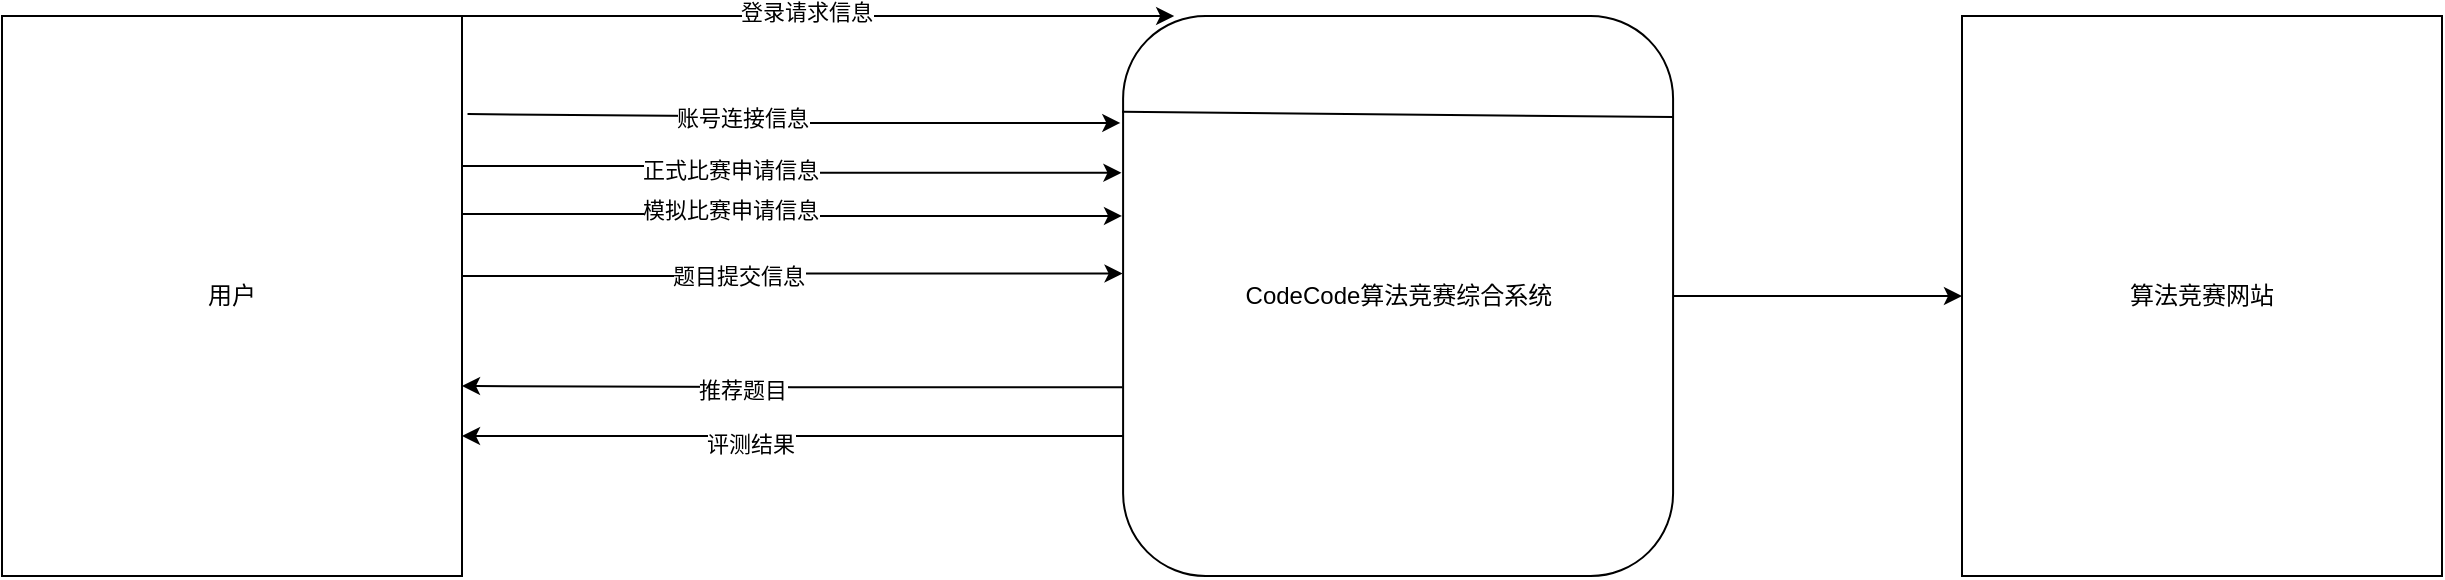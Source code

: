 <mxfile version="17.1.3" type="github">
  <diagram id="ThneDFmaGYNgDfPmpNYM" name="Page-1">
    <mxGraphModel dx="1038" dy="556" grid="1" gridSize="10" guides="1" tooltips="1" connect="1" arrows="1" fold="1" page="1" pageScale="1" pageWidth="1600" pageHeight="900" math="0" shadow="0">
      <root>
        <mxCell id="0" />
        <mxCell id="1" parent="0" />
        <mxCell id="yP9FvSztLNe4L2ZfVXwx-8" value="算法竞赛网站" style="rounded=0;whiteSpace=wrap;html=1;" vertex="1" parent="1">
          <mxGeometry x="1100" y="320" width="240" height="280" as="geometry" />
        </mxCell>
        <mxCell id="yP9FvSztLNe4L2ZfVXwx-15" style="edgeStyle=orthogonalEdgeStyle;rounded=0;orthogonalLoop=1;jettySize=auto;html=1;" edge="1" parent="1" source="yP9FvSztLNe4L2ZfVXwx-2" target="yP9FvSztLNe4L2ZfVXwx-16">
          <mxGeometry relative="1" as="geometry">
            <mxPoint x="490" y="450" as="targetPoint" />
            <Array as="points">
              <mxPoint x="580" y="530" />
              <mxPoint x="580" y="530" />
            </Array>
          </mxGeometry>
        </mxCell>
        <mxCell id="yP9FvSztLNe4L2ZfVXwx-35" value="评测结果" style="edgeLabel;html=1;align=center;verticalAlign=middle;resizable=0;points=[];" vertex="1" connectable="0" parent="yP9FvSztLNe4L2ZfVXwx-15">
          <mxGeometry x="0.128" y="4" relative="1" as="geometry">
            <mxPoint as="offset" />
          </mxGeometry>
        </mxCell>
        <mxCell id="yP9FvSztLNe4L2ZfVXwx-23" style="edgeStyle=orthogonalEdgeStyle;rounded=0;orthogonalLoop=1;jettySize=auto;html=1;exitX=1.012;exitY=0.132;exitDx=0;exitDy=0;exitPerimeter=0;entryX=-0.005;entryY=0.191;entryDx=0;entryDy=0;entryPerimeter=0;" edge="1" parent="1" source="yP9FvSztLNe4L2ZfVXwx-16" target="yP9FvSztLNe4L2ZfVXwx-2">
          <mxGeometry relative="1" as="geometry">
            <mxPoint x="660" y="370" as="targetPoint" />
            <Array as="points">
              <mxPoint x="470" y="370" />
              <mxPoint x="470" y="374" />
            </Array>
          </mxGeometry>
        </mxCell>
        <mxCell id="yP9FvSztLNe4L2ZfVXwx-25" value="账号连接信息" style="edgeLabel;html=1;align=center;verticalAlign=middle;resizable=0;points=[];" vertex="1" connectable="0" parent="yP9FvSztLNe4L2ZfVXwx-23">
          <mxGeometry x="-0.35" y="-3" relative="1" as="geometry">
            <mxPoint x="30" y="-2" as="offset" />
          </mxGeometry>
        </mxCell>
        <mxCell id="yP9FvSztLNe4L2ZfVXwx-27" style="edgeStyle=orthogonalEdgeStyle;rounded=0;orthogonalLoop=1;jettySize=auto;html=1;exitX=1;exitY=0.25;exitDx=0;exitDy=0;entryX=-0.003;entryY=0.28;entryDx=0;entryDy=0;entryPerimeter=0;" edge="1" parent="1" source="yP9FvSztLNe4L2ZfVXwx-16" target="yP9FvSztLNe4L2ZfVXwx-2">
          <mxGeometry relative="1" as="geometry">
            <mxPoint x="660" y="395" as="targetPoint" />
          </mxGeometry>
        </mxCell>
        <mxCell id="yP9FvSztLNe4L2ZfVXwx-28" value="正式比赛申请信息" style="edgeLabel;html=1;align=center;verticalAlign=middle;resizable=0;points=[];" vertex="1" connectable="0" parent="yP9FvSztLNe4L2ZfVXwx-27">
          <mxGeometry x="-0.375" y="-2" relative="1" as="geometry">
            <mxPoint x="30" as="offset" />
          </mxGeometry>
        </mxCell>
        <mxCell id="yP9FvSztLNe4L2ZfVXwx-29" style="edgeStyle=orthogonalEdgeStyle;rounded=0;orthogonalLoop=1;jettySize=auto;html=1;exitX=1.002;exitY=0.359;exitDx=0;exitDy=0;exitPerimeter=0;entryX=-0.002;entryY=0.357;entryDx=0;entryDy=0;entryPerimeter=0;" edge="1" parent="1" source="yP9FvSztLNe4L2ZfVXwx-16" target="yP9FvSztLNe4L2ZfVXwx-2">
          <mxGeometry relative="1" as="geometry">
            <mxPoint x="660" y="420" as="targetPoint" />
            <mxPoint x="470" y="420" as="sourcePoint" />
            <Array as="points">
              <mxPoint x="451" y="419" />
              <mxPoint x="451" y="420" />
            </Array>
          </mxGeometry>
        </mxCell>
        <mxCell id="yP9FvSztLNe4L2ZfVXwx-30" value="模拟比赛申请信息" style="edgeLabel;html=1;align=center;verticalAlign=middle;resizable=0;points=[];" vertex="1" connectable="0" parent="yP9FvSztLNe4L2ZfVXwx-29">
          <mxGeometry x="-0.362" y="3" relative="1" as="geometry">
            <mxPoint x="29" as="offset" />
          </mxGeometry>
        </mxCell>
        <mxCell id="yP9FvSztLNe4L2ZfVXwx-31" style="edgeStyle=orthogonalEdgeStyle;rounded=0;orthogonalLoop=1;jettySize=auto;html=1;exitX=1;exitY=0.5;exitDx=0;exitDy=0;entryX=-0.001;entryY=0.46;entryDx=0;entryDy=0;entryPerimeter=0;" edge="1" parent="1" source="yP9FvSztLNe4L2ZfVXwx-16" target="yP9FvSztLNe4L2ZfVXwx-2">
          <mxGeometry relative="1" as="geometry">
            <mxPoint x="670" y="450" as="targetPoint" />
          </mxGeometry>
        </mxCell>
        <mxCell id="yP9FvSztLNe4L2ZfVXwx-32" value="题目提交信息" style="edgeLabel;html=1;align=center;verticalAlign=middle;resizable=0;points=[];" vertex="1" connectable="0" parent="yP9FvSztLNe4L2ZfVXwx-31">
          <mxGeometry x="-0.313" y="2" relative="1" as="geometry">
            <mxPoint x="24" y="2" as="offset" />
          </mxGeometry>
        </mxCell>
        <mxCell id="yP9FvSztLNe4L2ZfVXwx-33" style="edgeStyle=orthogonalEdgeStyle;rounded=0;orthogonalLoop=1;jettySize=auto;html=1;exitX=1;exitY=0;exitDx=0;exitDy=0;entryX=0.093;entryY=0;entryDx=0;entryDy=0;entryPerimeter=0;" edge="1" parent="1" source="yP9FvSztLNe4L2ZfVXwx-16" target="yP9FvSztLNe4L2ZfVXwx-2">
          <mxGeometry relative="1" as="geometry">
            <mxPoint x="610" y="310" as="targetPoint" />
          </mxGeometry>
        </mxCell>
        <mxCell id="yP9FvSztLNe4L2ZfVXwx-34" value="登录请求信息" style="edgeLabel;html=1;align=center;verticalAlign=middle;resizable=0;points=[];" vertex="1" connectable="0" parent="yP9FvSztLNe4L2ZfVXwx-33">
          <mxGeometry x="0.254" y="2" relative="1" as="geometry">
            <mxPoint x="-44" as="offset" />
          </mxGeometry>
        </mxCell>
        <mxCell id="yP9FvSztLNe4L2ZfVXwx-16" value="用户" style="rounded=0;whiteSpace=wrap;html=1;" vertex="1" parent="1">
          <mxGeometry x="120" y="340" width="230" height="220" as="geometry" />
        </mxCell>
        <mxCell id="yP9FvSztLNe4L2ZfVXwx-24" style="edgeStyle=orthogonalEdgeStyle;rounded=0;orthogonalLoop=1;jettySize=auto;html=1;exitX=1;exitY=0.5;exitDx=0;exitDy=0;entryX=0;entryY=0.5;entryDx=0;entryDy=0;" edge="1" parent="1" source="yP9FvSztLNe4L2ZfVXwx-2" target="yP9FvSztLNe4L2ZfVXwx-8">
          <mxGeometry relative="1" as="geometry" />
        </mxCell>
        <mxCell id="yP9FvSztLNe4L2ZfVXwx-36" style="edgeStyle=orthogonalEdgeStyle;rounded=0;orthogonalLoop=1;jettySize=auto;html=1;entryX=1;entryY=0.75;entryDx=0;entryDy=0;exitX=-0.001;exitY=0.663;exitDx=0;exitDy=0;exitPerimeter=0;" edge="1" parent="1" source="yP9FvSztLNe4L2ZfVXwx-2" target="yP9FvSztLNe4L2ZfVXwx-16">
          <mxGeometry relative="1" as="geometry">
            <mxPoint x="670" y="505" as="sourcePoint" />
          </mxGeometry>
        </mxCell>
        <mxCell id="yP9FvSztLNe4L2ZfVXwx-37" value="推荐题目" style="edgeLabel;html=1;align=center;verticalAlign=middle;resizable=0;points=[];" vertex="1" connectable="0" parent="yP9FvSztLNe4L2ZfVXwx-36">
          <mxGeometry x="0.338" y="2" relative="1" as="geometry">
            <mxPoint x="30" as="offset" />
          </mxGeometry>
        </mxCell>
        <mxCell id="yP9FvSztLNe4L2ZfVXwx-38" value="用户" style="rounded=0;whiteSpace=wrap;html=1;" vertex="1" parent="1">
          <mxGeometry x="120" y="320" width="230" height="280" as="geometry" />
        </mxCell>
        <mxCell id="yP9FvSztLNe4L2ZfVXwx-42" value="" style="group" vertex="1" connectable="0" parent="1">
          <mxGeometry x="680" y="320" width="275.54" height="280" as="geometry" />
        </mxCell>
        <mxCell id="yP9FvSztLNe4L2ZfVXwx-2" value="CodeCode算法竞赛综合系统" style="rounded=1;whiteSpace=wrap;html=1;" vertex="1" parent="yP9FvSztLNe4L2ZfVXwx-42">
          <mxGeometry x="0.55" width="274.99" height="280" as="geometry" />
        </mxCell>
        <mxCell id="yP9FvSztLNe4L2ZfVXwx-3" value="" style="endArrow=none;html=1;rounded=0;exitX=-0.002;exitY=0.127;exitDx=0;exitDy=0;exitPerimeter=0;entryX=1;entryY=0.136;entryDx=0;entryDy=0;entryPerimeter=0;" edge="1" parent="yP9FvSztLNe4L2ZfVXwx-42">
          <mxGeometry width="50" height="50" relative="1" as="geometry">
            <mxPoint y="47.92" as="sourcePoint" />
            <mxPoint x="275.54" y="50.56" as="targetPoint" />
          </mxGeometry>
        </mxCell>
        <mxCell id="yP9FvSztLNe4L2ZfVXwx-1" value="Untitled Layer" parent="0" />
      </root>
    </mxGraphModel>
  </diagram>
</mxfile>
